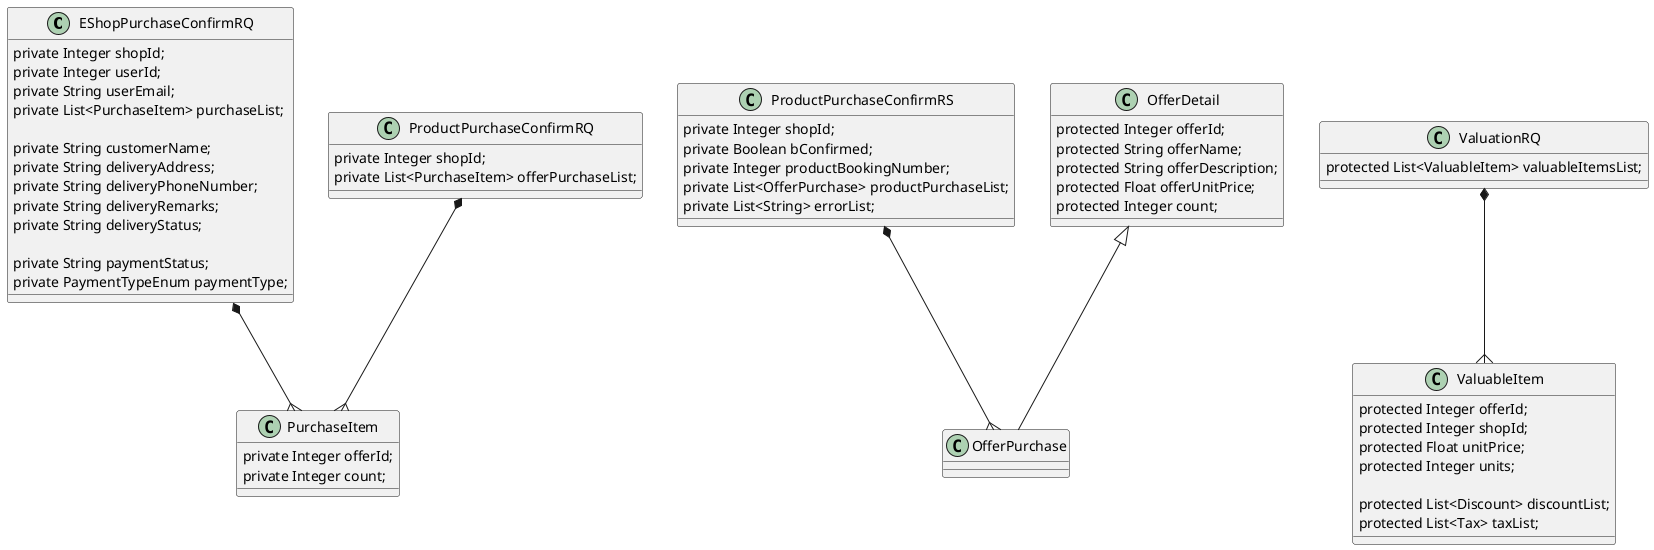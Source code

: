 @startuml


class EShopPurchaseConfirmRQ {

    private Integer shopId;
    private Integer userId;
    private String userEmail;
    private List<PurchaseItem> purchaseList;

    private String customerName;
    private String deliveryAddress;
    private String deliveryPhoneNumber;
    private String deliveryRemarks;
    private String deliveryStatus;

    private String paymentStatus;
    private PaymentTypeEnum paymentType;
}

class PurchaseItem {

    private Integer offerId;
    private Integer count;
}

EShopPurchaseConfirmRQ *--{ PurchaseItem
ProductPurchaseConfirmRQ *--{ PurchaseItem


class ProductPurchaseConfirmRQ {
    
    private Integer shopId;
    private List<PurchaseItem> offerPurchaseList;
}

class ProductPurchaseConfirmRS {
	private Integer shopId;
    private Boolean bConfirmed;
	private Integer productBookingNumber;
    private List<OfferPurchase> productPurchaseList;
    private List<String> errorList;
}

ProductPurchaseConfirmRS *--{ OfferPurchase

class OfferDetail {
	protected Integer offerId;
    protected String offerName;
    protected String offerDescription;
    protected Float offerUnitPrice;
    protected Integer count;
}

OfferDetail <|-- OfferPurchase
ValuationRQ *--{ ValuableItem

class ValuationRQ {

    protected List<ValuableItem> valuableItemsList;
}
    
    
class ValuableItem {
    protected Integer offerId;
    protected Integer shopId;
    protected Float unitPrice;
    protected Integer units;

    protected List<Discount> discountList;
    protected List<Tax> taxList;
}





@enduml